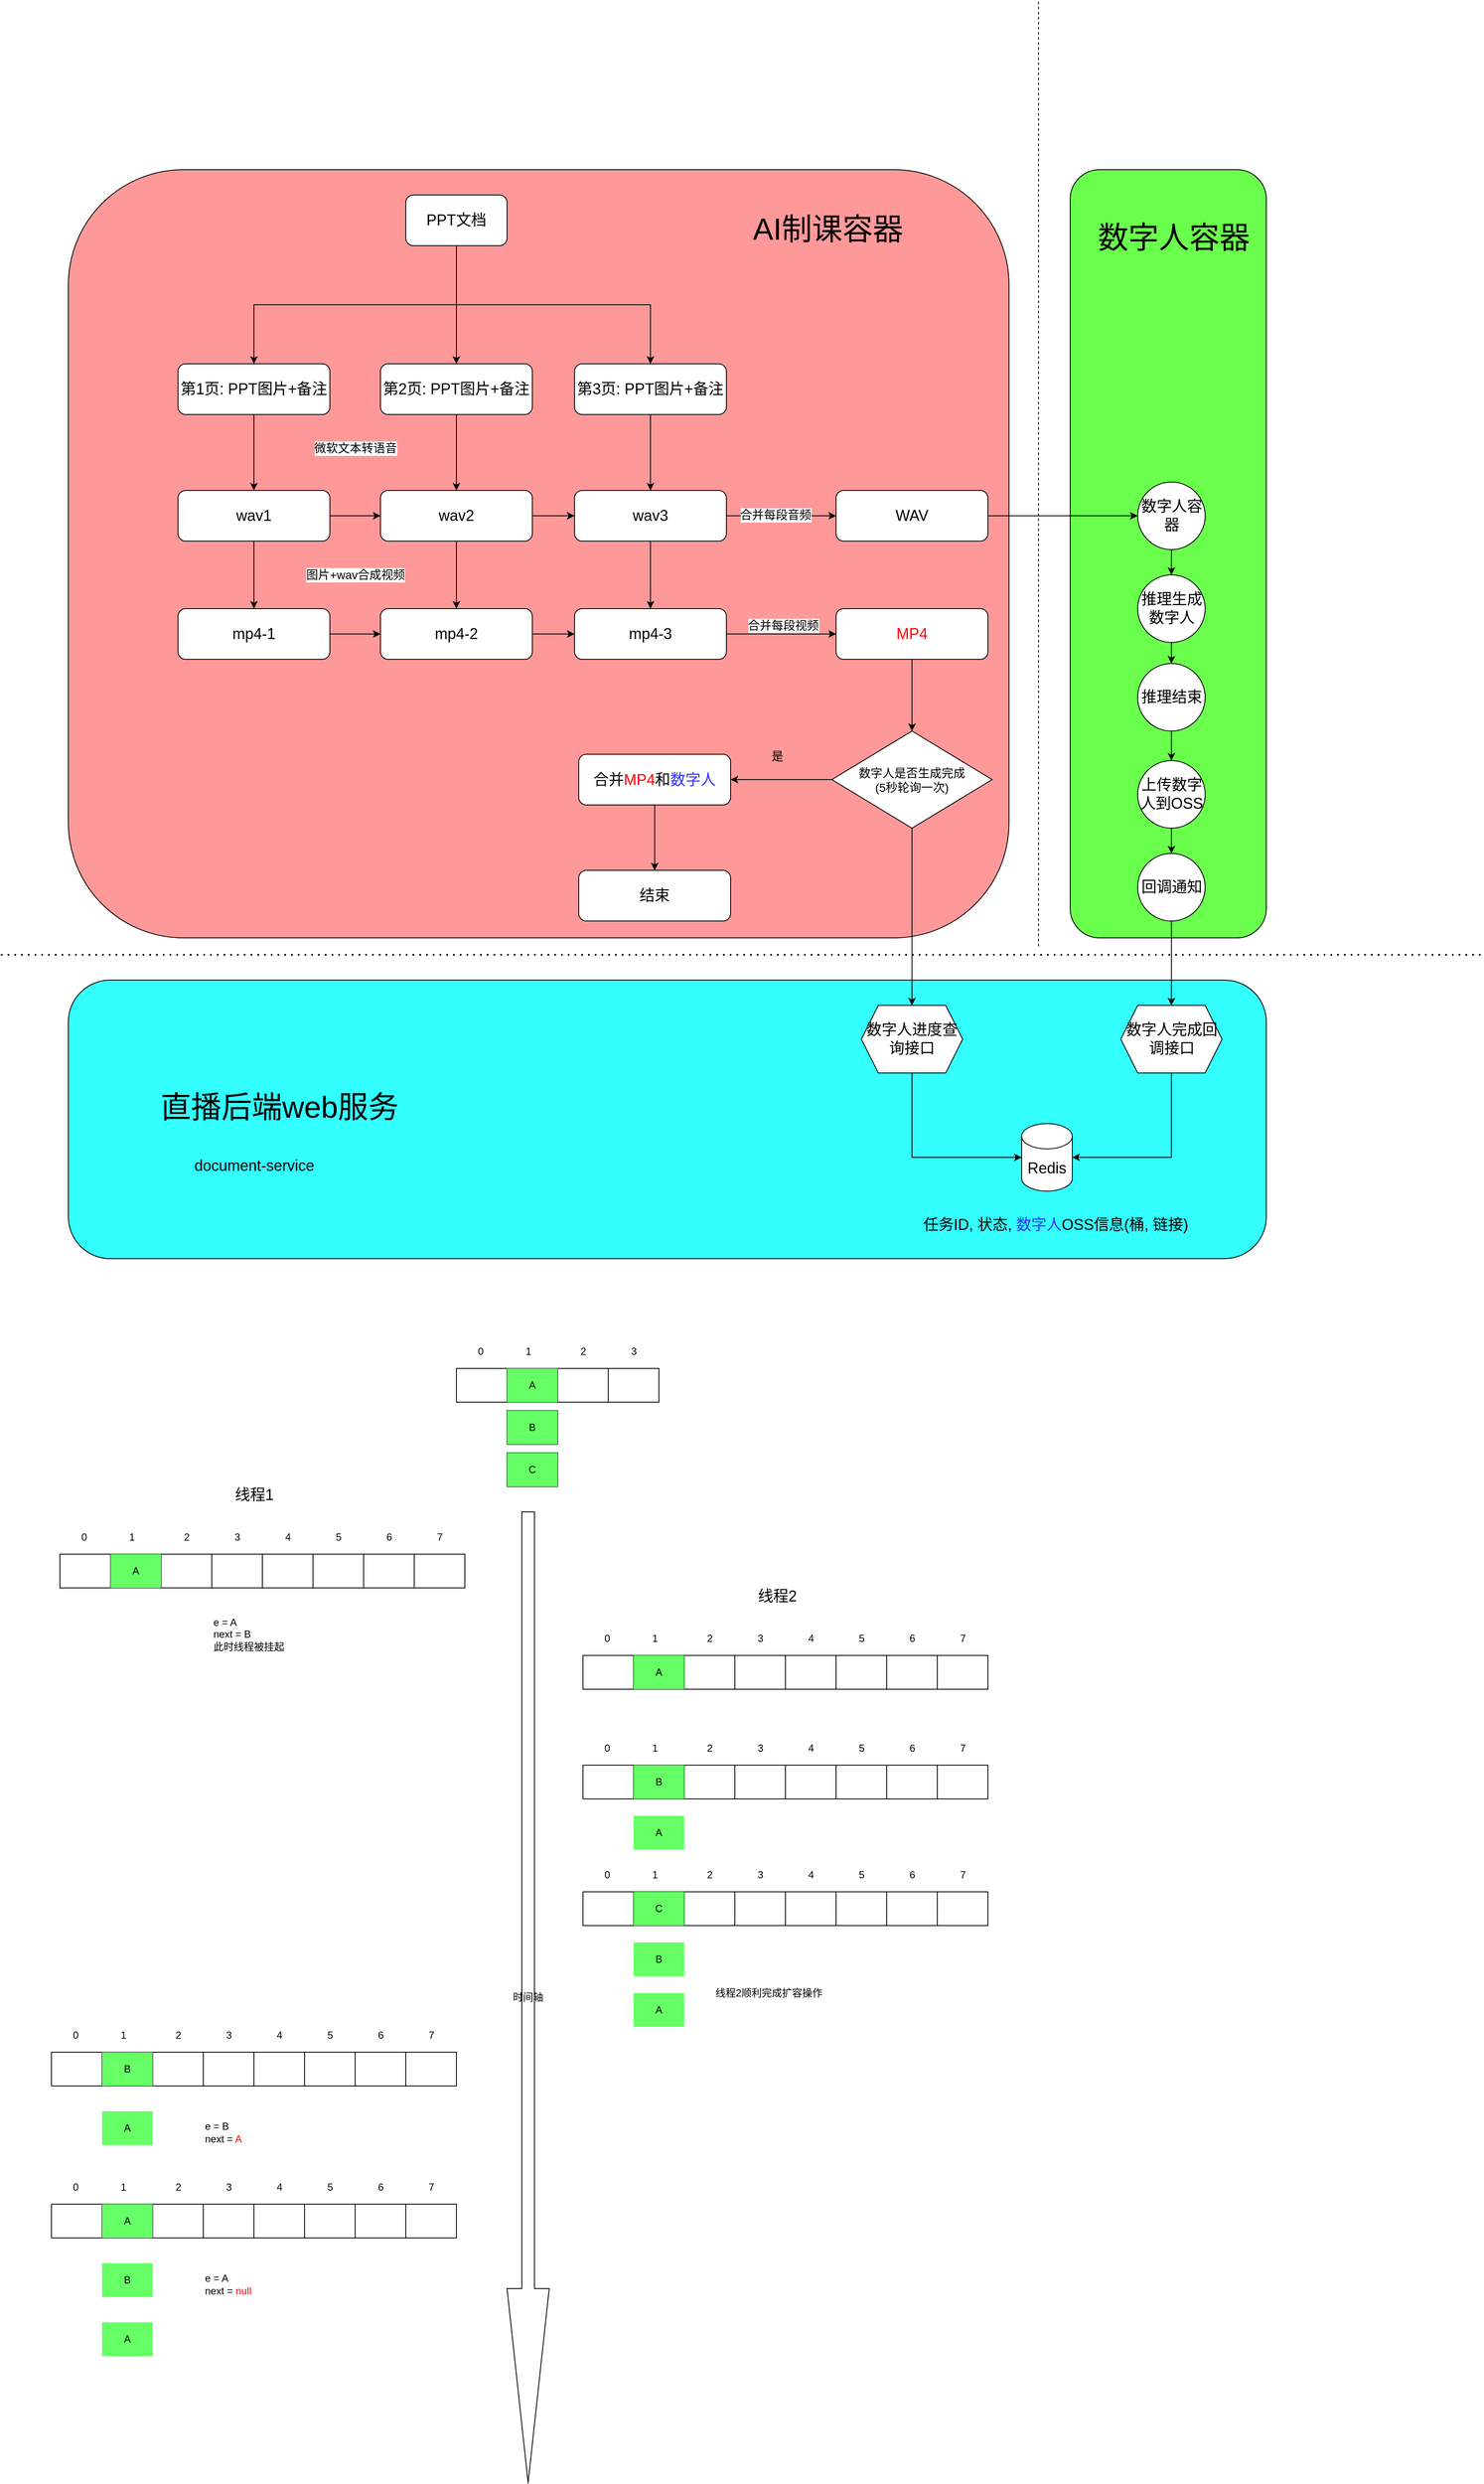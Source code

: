 <mxfile version="21.6.8" type="github">
  <diagram id="j4JEobw6PDeKN6bz4soK" name="Page-1">
    <mxGraphModel dx="2029" dy="4140" grid="1" gridSize="10" guides="1" tooltips="1" connect="1" arrows="1" fold="1" page="1" pageScale="1" pageWidth="2400" pageHeight="3200" math="0" shadow="0">
      <root>
        <mxCell id="0" />
        <mxCell id="1" parent="0" />
        <mxCell id="VPQITxrkUrSo-1fZ0jLL-69" value="" style="rounded=1;whiteSpace=wrap;html=1;fillColor=#FF9999;" vertex="1" parent="1">
          <mxGeometry x="210" y="70" width="1115" height="910" as="geometry" />
        </mxCell>
        <mxCell id="VPQITxrkUrSo-1fZ0jLL-68" value="" style="rounded=1;whiteSpace=wrap;html=1;fillColor=#33FFFF;" vertex="1" parent="1">
          <mxGeometry x="210" y="1030" width="1420" height="330" as="geometry" />
        </mxCell>
        <mxCell id="VPQITxrkUrSo-1fZ0jLL-67" value="" style="rounded=1;whiteSpace=wrap;html=1;fillColor=#6AFF4D;" vertex="1" parent="1">
          <mxGeometry x="1397.5" y="70" width="232.5" height="910" as="geometry" />
        </mxCell>
        <mxCell id="uhOFgndSlnHwtFkDoOkq-1" value="" style="shape=table;html=1;whiteSpace=wrap;startSize=0;container=1;collapsible=0;childLayout=tableLayout;" parent="1" vertex="1">
          <mxGeometry x="670" y="1490" width="240" height="40" as="geometry" />
        </mxCell>
        <mxCell id="uhOFgndSlnHwtFkDoOkq-2" value="" style="shape=partialRectangle;html=1;whiteSpace=wrap;collapsible=0;dropTarget=0;pointerEvents=0;fillColor=none;top=0;left=0;bottom=0;right=0;points=[[0,0.5],[1,0.5]];portConstraint=eastwest;" parent="uhOFgndSlnHwtFkDoOkq-1" vertex="1">
          <mxGeometry width="240" height="40" as="geometry" />
        </mxCell>
        <mxCell id="uhOFgndSlnHwtFkDoOkq-3" value="" style="shape=partialRectangle;html=1;whiteSpace=wrap;connectable=0;overflow=hidden;fillColor=none;top=0;left=0;bottom=0;right=0;" parent="uhOFgndSlnHwtFkDoOkq-2" vertex="1">
          <mxGeometry width="60" height="40" as="geometry" />
        </mxCell>
        <mxCell id="uhOFgndSlnHwtFkDoOkq-4" value="A" style="shape=partialRectangle;html=1;whiteSpace=wrap;connectable=0;overflow=hidden;fillColor=#66FF66;top=0;left=0;bottom=0;right=0;" parent="uhOFgndSlnHwtFkDoOkq-2" vertex="1">
          <mxGeometry x="60" width="60" height="40" as="geometry" />
        </mxCell>
        <mxCell id="uhOFgndSlnHwtFkDoOkq-5" value="" style="shape=partialRectangle;html=1;whiteSpace=wrap;connectable=0;overflow=hidden;fillColor=none;top=0;left=0;bottom=0;right=0;" parent="uhOFgndSlnHwtFkDoOkq-2" vertex="1">
          <mxGeometry x="120" width="60" height="40" as="geometry" />
        </mxCell>
        <mxCell id="uhOFgndSlnHwtFkDoOkq-15" style="shape=partialRectangle;html=1;whiteSpace=wrap;connectable=0;overflow=hidden;fillColor=none;top=0;left=0;bottom=0;right=0;" parent="uhOFgndSlnHwtFkDoOkq-2" vertex="1">
          <mxGeometry x="180" width="60" height="40" as="geometry" />
        </mxCell>
        <mxCell id="uhOFgndSlnHwtFkDoOkq-23" value="0&amp;nbsp;" style="text;html=1;align=center;verticalAlign=middle;resizable=0;points=[];autosize=1;strokeColor=none;" parent="1" vertex="1">
          <mxGeometry x="685" y="1460" width="30" height="20" as="geometry" />
        </mxCell>
        <mxCell id="uhOFgndSlnHwtFkDoOkq-25" value="1" style="text;html=1;align=center;verticalAlign=middle;resizable=0;points=[];autosize=1;strokeColor=none;" parent="1" vertex="1">
          <mxGeometry x="745" y="1460" width="20" height="20" as="geometry" />
        </mxCell>
        <mxCell id="uhOFgndSlnHwtFkDoOkq-26" value="2" style="text;html=1;align=center;verticalAlign=middle;resizable=0;points=[];autosize=1;strokeColor=none;" parent="1" vertex="1">
          <mxGeometry x="810" y="1460" width="20" height="20" as="geometry" />
        </mxCell>
        <mxCell id="uhOFgndSlnHwtFkDoOkq-27" value="3" style="text;html=1;align=center;verticalAlign=middle;resizable=0;points=[];autosize=1;strokeColor=none;" parent="1" vertex="1">
          <mxGeometry x="870" y="1460" width="20" height="20" as="geometry" />
        </mxCell>
        <mxCell id="uhOFgndSlnHwtFkDoOkq-28" value="" style="shape=table;html=1;whiteSpace=wrap;startSize=0;container=1;collapsible=0;childLayout=tableLayout;" parent="1" vertex="1">
          <mxGeometry x="730" y="1540" width="60" height="40" as="geometry" />
        </mxCell>
        <mxCell id="uhOFgndSlnHwtFkDoOkq-29" value="" style="shape=partialRectangle;html=1;whiteSpace=wrap;collapsible=0;dropTarget=0;pointerEvents=0;fillColor=none;top=0;left=0;bottom=0;right=0;points=[[0,0.5],[1,0.5]];portConstraint=eastwest;" parent="uhOFgndSlnHwtFkDoOkq-28" vertex="1">
          <mxGeometry width="60" height="40" as="geometry" />
        </mxCell>
        <mxCell id="uhOFgndSlnHwtFkDoOkq-31" value="B" style="shape=partialRectangle;html=1;whiteSpace=wrap;connectable=0;overflow=hidden;fillColor=#66FF66;top=0;left=0;bottom=0;right=0;" parent="uhOFgndSlnHwtFkDoOkq-29" vertex="1">
          <mxGeometry width="60" height="40" as="geometry">
            <mxRectangle width="60" height="40" as="alternateBounds" />
          </mxGeometry>
        </mxCell>
        <mxCell id="uhOFgndSlnHwtFkDoOkq-34" value="" style="shape=table;html=1;whiteSpace=wrap;startSize=0;container=1;collapsible=0;childLayout=tableLayout;" parent="1" vertex="1">
          <mxGeometry x="730" y="1590" width="60" height="40" as="geometry" />
        </mxCell>
        <mxCell id="uhOFgndSlnHwtFkDoOkq-35" value="" style="shape=partialRectangle;html=1;whiteSpace=wrap;collapsible=0;dropTarget=0;pointerEvents=0;fillColor=none;top=0;left=0;bottom=0;right=0;points=[[0,0.5],[1,0.5]];portConstraint=eastwest;" parent="uhOFgndSlnHwtFkDoOkq-34" vertex="1">
          <mxGeometry width="60" height="40" as="geometry" />
        </mxCell>
        <mxCell id="uhOFgndSlnHwtFkDoOkq-36" value="C" style="shape=partialRectangle;html=1;whiteSpace=wrap;connectable=0;overflow=hidden;fillColor=#66FF66;top=0;left=0;bottom=0;right=0;" parent="uhOFgndSlnHwtFkDoOkq-35" vertex="1">
          <mxGeometry width="60" height="40" as="geometry">
            <mxRectangle width="60" height="40" as="alternateBounds" />
          </mxGeometry>
        </mxCell>
        <mxCell id="uhOFgndSlnHwtFkDoOkq-37" value="" style="shape=table;html=1;whiteSpace=wrap;startSize=0;container=1;collapsible=0;childLayout=tableLayout;" parent="1" vertex="1">
          <mxGeometry x="200" y="1710" width="240" height="40" as="geometry" />
        </mxCell>
        <mxCell id="uhOFgndSlnHwtFkDoOkq-38" value="" style="shape=partialRectangle;html=1;whiteSpace=wrap;collapsible=0;dropTarget=0;pointerEvents=0;fillColor=none;top=0;left=0;bottom=0;right=0;points=[[0,0.5],[1,0.5]];portConstraint=eastwest;" parent="uhOFgndSlnHwtFkDoOkq-37" vertex="1">
          <mxGeometry width="240" height="40" as="geometry" />
        </mxCell>
        <mxCell id="uhOFgndSlnHwtFkDoOkq-39" value="" style="shape=partialRectangle;html=1;whiteSpace=wrap;connectable=0;overflow=hidden;fillColor=none;top=0;left=0;bottom=0;right=0;" parent="uhOFgndSlnHwtFkDoOkq-38" vertex="1">
          <mxGeometry width="60" height="40" as="geometry">
            <mxRectangle width="60" height="40" as="alternateBounds" />
          </mxGeometry>
        </mxCell>
        <mxCell id="uhOFgndSlnHwtFkDoOkq-40" value="A" style="shape=partialRectangle;html=1;whiteSpace=wrap;connectable=0;overflow=hidden;fillColor=#66FF66;top=0;left=0;bottom=0;right=0;" parent="uhOFgndSlnHwtFkDoOkq-38" vertex="1">
          <mxGeometry x="60" width="60" height="40" as="geometry">
            <mxRectangle width="60" height="40" as="alternateBounds" />
          </mxGeometry>
        </mxCell>
        <mxCell id="uhOFgndSlnHwtFkDoOkq-41" value="" style="shape=partialRectangle;html=1;whiteSpace=wrap;connectable=0;overflow=hidden;fillColor=none;top=0;left=0;bottom=0;right=0;" parent="uhOFgndSlnHwtFkDoOkq-38" vertex="1">
          <mxGeometry x="120" width="60" height="40" as="geometry">
            <mxRectangle width="60" height="40" as="alternateBounds" />
          </mxGeometry>
        </mxCell>
        <mxCell id="uhOFgndSlnHwtFkDoOkq-42" style="shape=partialRectangle;html=1;whiteSpace=wrap;connectable=0;overflow=hidden;fillColor=none;top=0;left=0;bottom=0;right=0;" parent="uhOFgndSlnHwtFkDoOkq-38" vertex="1">
          <mxGeometry x="180" width="60" height="40" as="geometry">
            <mxRectangle width="60" height="40" as="alternateBounds" />
          </mxGeometry>
        </mxCell>
        <mxCell id="uhOFgndSlnHwtFkDoOkq-43" value="0&amp;nbsp;" style="text;html=1;align=center;verticalAlign=middle;resizable=0;points=[];autosize=1;strokeColor=none;" parent="1" vertex="1">
          <mxGeometry x="215" y="1680" width="30" height="20" as="geometry" />
        </mxCell>
        <mxCell id="uhOFgndSlnHwtFkDoOkq-44" value="1" style="text;html=1;align=center;verticalAlign=middle;resizable=0;points=[];autosize=1;strokeColor=none;" parent="1" vertex="1">
          <mxGeometry x="275" y="1680" width="20" height="20" as="geometry" />
        </mxCell>
        <mxCell id="uhOFgndSlnHwtFkDoOkq-45" value="2" style="text;html=1;align=center;verticalAlign=middle;resizable=0;points=[];autosize=1;strokeColor=none;" parent="1" vertex="1">
          <mxGeometry x="340" y="1680" width="20" height="20" as="geometry" />
        </mxCell>
        <mxCell id="uhOFgndSlnHwtFkDoOkq-46" value="3" style="text;html=1;align=center;verticalAlign=middle;resizable=0;points=[];autosize=1;strokeColor=none;" parent="1" vertex="1">
          <mxGeometry x="400" y="1680" width="20" height="20" as="geometry" />
        </mxCell>
        <mxCell id="uhOFgndSlnHwtFkDoOkq-53" value="" style="shape=table;html=1;whiteSpace=wrap;startSize=0;container=1;collapsible=0;childLayout=tableLayout;fillColor=#FFFFFF;" parent="1" vertex="1">
          <mxGeometry x="440" y="1710" width="240" height="40" as="geometry" />
        </mxCell>
        <mxCell id="uhOFgndSlnHwtFkDoOkq-54" value="" style="shape=partialRectangle;html=1;whiteSpace=wrap;collapsible=0;dropTarget=0;pointerEvents=0;fillColor=none;top=0;left=0;bottom=0;right=0;points=[[0,0.5],[1,0.5]];portConstraint=eastwest;" parent="uhOFgndSlnHwtFkDoOkq-53" vertex="1">
          <mxGeometry width="240" height="40" as="geometry" />
        </mxCell>
        <mxCell id="uhOFgndSlnHwtFkDoOkq-63" style="shape=partialRectangle;html=1;whiteSpace=wrap;connectable=0;overflow=hidden;fillColor=none;top=0;left=0;bottom=0;right=0;" parent="uhOFgndSlnHwtFkDoOkq-54" vertex="1">
          <mxGeometry width="60" height="40" as="geometry">
            <mxRectangle width="60" height="40" as="alternateBounds" />
          </mxGeometry>
        </mxCell>
        <mxCell id="uhOFgndSlnHwtFkDoOkq-55" value="" style="shape=partialRectangle;html=1;whiteSpace=wrap;connectable=0;overflow=hidden;fillColor=none;top=0;left=0;bottom=0;right=0;" parent="uhOFgndSlnHwtFkDoOkq-54" vertex="1">
          <mxGeometry x="60" width="60" height="40" as="geometry">
            <mxRectangle width="60" height="40" as="alternateBounds" />
          </mxGeometry>
        </mxCell>
        <mxCell id="uhOFgndSlnHwtFkDoOkq-57" value="" style="shape=partialRectangle;html=1;whiteSpace=wrap;connectable=0;overflow=hidden;fillColor=none;top=0;left=0;bottom=0;right=0;" parent="uhOFgndSlnHwtFkDoOkq-54" vertex="1">
          <mxGeometry x="120" width="60" height="40" as="geometry">
            <mxRectangle width="60" height="40" as="alternateBounds" />
          </mxGeometry>
        </mxCell>
        <mxCell id="uhOFgndSlnHwtFkDoOkq-58" style="shape=partialRectangle;html=1;whiteSpace=wrap;connectable=0;overflow=hidden;fillColor=none;top=0;left=0;bottom=0;right=0;" parent="uhOFgndSlnHwtFkDoOkq-54" vertex="1">
          <mxGeometry x="180" width="60" height="40" as="geometry">
            <mxRectangle width="60" height="40" as="alternateBounds" />
          </mxGeometry>
        </mxCell>
        <mxCell id="uhOFgndSlnHwtFkDoOkq-59" value="4" style="text;html=1;align=center;verticalAlign=middle;resizable=0;points=[];autosize=1;strokeColor=none;" parent="1" vertex="1">
          <mxGeometry x="460" y="1680" width="20" height="20" as="geometry" />
        </mxCell>
        <mxCell id="uhOFgndSlnHwtFkDoOkq-60" value="5" style="text;html=1;align=center;verticalAlign=middle;resizable=0;points=[];autosize=1;strokeColor=none;" parent="1" vertex="1">
          <mxGeometry x="520" y="1680" width="20" height="20" as="geometry" />
        </mxCell>
        <mxCell id="uhOFgndSlnHwtFkDoOkq-61" value="6" style="text;html=1;align=center;verticalAlign=middle;resizable=0;points=[];autosize=1;strokeColor=none;" parent="1" vertex="1">
          <mxGeometry x="580" y="1680" width="20" height="20" as="geometry" />
        </mxCell>
        <mxCell id="uhOFgndSlnHwtFkDoOkq-62" value="7" style="text;html=1;align=center;verticalAlign=middle;resizable=0;points=[];autosize=1;strokeColor=none;" parent="1" vertex="1">
          <mxGeometry x="640" y="1680" width="20" height="20" as="geometry" />
        </mxCell>
        <mxCell id="uhOFgndSlnHwtFkDoOkq-64" value="&lt;font style=&quot;font-size: 18px&quot;&gt;线程1&lt;/font&gt;" style="text;html=1;align=center;verticalAlign=middle;resizable=0;points=[];autosize=1;strokeColor=none;" parent="1" vertex="1">
          <mxGeometry x="400" y="1630" width="60" height="20" as="geometry" />
        </mxCell>
        <mxCell id="uhOFgndSlnHwtFkDoOkq-65" value="e = A&lt;br&gt;next = B&lt;br&gt;此时线程被挂起" style="text;html=1;align=left;verticalAlign=middle;resizable=0;points=[];autosize=1;strokeColor=none;" parent="1" vertex="1">
          <mxGeometry x="380" y="1780" width="100" height="50" as="geometry" />
        </mxCell>
        <mxCell id="uhOFgndSlnHwtFkDoOkq-66" value="" style="shape=table;html=1;whiteSpace=wrap;startSize=0;container=1;collapsible=0;childLayout=tableLayout;" parent="1" vertex="1">
          <mxGeometry x="820" y="1830" width="240" height="40" as="geometry" />
        </mxCell>
        <mxCell id="uhOFgndSlnHwtFkDoOkq-67" value="" style="shape=partialRectangle;html=1;whiteSpace=wrap;collapsible=0;dropTarget=0;pointerEvents=0;fillColor=none;top=0;left=0;bottom=0;right=0;points=[[0,0.5],[1,0.5]];portConstraint=eastwest;" parent="uhOFgndSlnHwtFkDoOkq-66" vertex="1">
          <mxGeometry width="240" height="40" as="geometry" />
        </mxCell>
        <mxCell id="uhOFgndSlnHwtFkDoOkq-68" value="" style="shape=partialRectangle;html=1;whiteSpace=wrap;connectable=0;overflow=hidden;fillColor=none;top=0;left=0;bottom=0;right=0;" parent="uhOFgndSlnHwtFkDoOkq-67" vertex="1">
          <mxGeometry width="60" height="40" as="geometry">
            <mxRectangle width="60" height="40" as="alternateBounds" />
          </mxGeometry>
        </mxCell>
        <mxCell id="uhOFgndSlnHwtFkDoOkq-69" value="A" style="shape=partialRectangle;html=1;whiteSpace=wrap;connectable=0;overflow=hidden;fillColor=#66FF66;top=0;left=0;bottom=0;right=0;" parent="uhOFgndSlnHwtFkDoOkq-67" vertex="1">
          <mxGeometry x="60" width="60" height="40" as="geometry">
            <mxRectangle width="60" height="40" as="alternateBounds" />
          </mxGeometry>
        </mxCell>
        <mxCell id="uhOFgndSlnHwtFkDoOkq-70" value="" style="shape=partialRectangle;html=1;whiteSpace=wrap;connectable=0;overflow=hidden;fillColor=none;top=0;left=0;bottom=0;right=0;" parent="uhOFgndSlnHwtFkDoOkq-67" vertex="1">
          <mxGeometry x="120" width="60" height="40" as="geometry">
            <mxRectangle width="60" height="40" as="alternateBounds" />
          </mxGeometry>
        </mxCell>
        <mxCell id="uhOFgndSlnHwtFkDoOkq-71" style="shape=partialRectangle;html=1;whiteSpace=wrap;connectable=0;overflow=hidden;fillColor=none;top=0;left=0;bottom=0;right=0;" parent="uhOFgndSlnHwtFkDoOkq-67" vertex="1">
          <mxGeometry x="180" width="60" height="40" as="geometry">
            <mxRectangle width="60" height="40" as="alternateBounds" />
          </mxGeometry>
        </mxCell>
        <mxCell id="uhOFgndSlnHwtFkDoOkq-72" value="0&amp;nbsp;" style="text;html=1;align=center;verticalAlign=middle;resizable=0;points=[];autosize=1;strokeColor=none;" parent="1" vertex="1">
          <mxGeometry x="835" y="1800" width="30" height="20" as="geometry" />
        </mxCell>
        <mxCell id="uhOFgndSlnHwtFkDoOkq-73" value="1" style="text;html=1;align=center;verticalAlign=middle;resizable=0;points=[];autosize=1;strokeColor=none;" parent="1" vertex="1">
          <mxGeometry x="895" y="1800" width="20" height="20" as="geometry" />
        </mxCell>
        <mxCell id="uhOFgndSlnHwtFkDoOkq-74" value="2" style="text;html=1;align=center;verticalAlign=middle;resizable=0;points=[];autosize=1;strokeColor=none;" parent="1" vertex="1">
          <mxGeometry x="960" y="1800" width="20" height="20" as="geometry" />
        </mxCell>
        <mxCell id="uhOFgndSlnHwtFkDoOkq-75" value="3" style="text;html=1;align=center;verticalAlign=middle;resizable=0;points=[];autosize=1;strokeColor=none;" parent="1" vertex="1">
          <mxGeometry x="1020" y="1800" width="20" height="20" as="geometry" />
        </mxCell>
        <mxCell id="uhOFgndSlnHwtFkDoOkq-76" value="" style="shape=table;html=1;whiteSpace=wrap;startSize=0;container=1;collapsible=0;childLayout=tableLayout;fillColor=#FFFFFF;" parent="1" vertex="1">
          <mxGeometry x="1060" y="1830" width="240" height="40" as="geometry" />
        </mxCell>
        <mxCell id="uhOFgndSlnHwtFkDoOkq-77" value="" style="shape=partialRectangle;html=1;whiteSpace=wrap;collapsible=0;dropTarget=0;pointerEvents=0;fillColor=none;top=0;left=0;bottom=0;right=0;points=[[0,0.5],[1,0.5]];portConstraint=eastwest;" parent="uhOFgndSlnHwtFkDoOkq-76" vertex="1">
          <mxGeometry width="240" height="40" as="geometry" />
        </mxCell>
        <mxCell id="uhOFgndSlnHwtFkDoOkq-78" style="shape=partialRectangle;html=1;whiteSpace=wrap;connectable=0;overflow=hidden;fillColor=none;top=0;left=0;bottom=0;right=0;" parent="uhOFgndSlnHwtFkDoOkq-77" vertex="1">
          <mxGeometry width="60" height="40" as="geometry">
            <mxRectangle width="60" height="40" as="alternateBounds" />
          </mxGeometry>
        </mxCell>
        <mxCell id="uhOFgndSlnHwtFkDoOkq-79" value="" style="shape=partialRectangle;html=1;whiteSpace=wrap;connectable=0;overflow=hidden;fillColor=none;top=0;left=0;bottom=0;right=0;" parent="uhOFgndSlnHwtFkDoOkq-77" vertex="1">
          <mxGeometry x="60" width="60" height="40" as="geometry">
            <mxRectangle width="60" height="40" as="alternateBounds" />
          </mxGeometry>
        </mxCell>
        <mxCell id="uhOFgndSlnHwtFkDoOkq-80" value="" style="shape=partialRectangle;html=1;whiteSpace=wrap;connectable=0;overflow=hidden;fillColor=none;top=0;left=0;bottom=0;right=0;" parent="uhOFgndSlnHwtFkDoOkq-77" vertex="1">
          <mxGeometry x="120" width="60" height="40" as="geometry">
            <mxRectangle width="60" height="40" as="alternateBounds" />
          </mxGeometry>
        </mxCell>
        <mxCell id="uhOFgndSlnHwtFkDoOkq-81" style="shape=partialRectangle;html=1;whiteSpace=wrap;connectable=0;overflow=hidden;fillColor=none;top=0;left=0;bottom=0;right=0;" parent="uhOFgndSlnHwtFkDoOkq-77" vertex="1">
          <mxGeometry x="180" width="60" height="40" as="geometry">
            <mxRectangle width="60" height="40" as="alternateBounds" />
          </mxGeometry>
        </mxCell>
        <mxCell id="uhOFgndSlnHwtFkDoOkq-82" value="4" style="text;html=1;align=center;verticalAlign=middle;resizable=0;points=[];autosize=1;strokeColor=none;" parent="1" vertex="1">
          <mxGeometry x="1080" y="1800" width="20" height="20" as="geometry" />
        </mxCell>
        <mxCell id="uhOFgndSlnHwtFkDoOkq-83" value="5" style="text;html=1;align=center;verticalAlign=middle;resizable=0;points=[];autosize=1;strokeColor=none;" parent="1" vertex="1">
          <mxGeometry x="1140" y="1800" width="20" height="20" as="geometry" />
        </mxCell>
        <mxCell id="uhOFgndSlnHwtFkDoOkq-84" value="6" style="text;html=1;align=center;verticalAlign=middle;resizable=0;points=[];autosize=1;strokeColor=none;" parent="1" vertex="1">
          <mxGeometry x="1200" y="1800" width="20" height="20" as="geometry" />
        </mxCell>
        <mxCell id="uhOFgndSlnHwtFkDoOkq-85" value="7" style="text;html=1;align=center;verticalAlign=middle;resizable=0;points=[];autosize=1;strokeColor=none;" parent="1" vertex="1">
          <mxGeometry x="1260" y="1800" width="20" height="20" as="geometry" />
        </mxCell>
        <mxCell id="uhOFgndSlnHwtFkDoOkq-86" value="&lt;font style=&quot;font-size: 18px&quot;&gt;线程2&lt;/font&gt;" style="text;html=1;align=center;verticalAlign=middle;resizable=0;points=[];autosize=1;strokeColor=none;" parent="1" vertex="1">
          <mxGeometry x="1020" y="1750" width="60" height="20" as="geometry" />
        </mxCell>
        <mxCell id="uhOFgndSlnHwtFkDoOkq-88" value="" style="shape=table;html=1;whiteSpace=wrap;startSize=0;container=1;collapsible=0;childLayout=tableLayout;" parent="1" vertex="1">
          <mxGeometry x="820" y="1960" width="240" height="40" as="geometry" />
        </mxCell>
        <mxCell id="uhOFgndSlnHwtFkDoOkq-89" value="" style="shape=partialRectangle;html=1;whiteSpace=wrap;collapsible=0;dropTarget=0;pointerEvents=0;fillColor=none;top=0;left=0;bottom=0;right=0;points=[[0,0.5],[1,0.5]];portConstraint=eastwest;" parent="uhOFgndSlnHwtFkDoOkq-88" vertex="1">
          <mxGeometry width="240" height="40" as="geometry" />
        </mxCell>
        <mxCell id="uhOFgndSlnHwtFkDoOkq-90" value="" style="shape=partialRectangle;html=1;whiteSpace=wrap;connectable=0;overflow=hidden;fillColor=none;top=0;left=0;bottom=0;right=0;" parent="uhOFgndSlnHwtFkDoOkq-89" vertex="1">
          <mxGeometry width="60" height="40" as="geometry">
            <mxRectangle width="60" height="40" as="alternateBounds" />
          </mxGeometry>
        </mxCell>
        <mxCell id="uhOFgndSlnHwtFkDoOkq-91" value="B" style="shape=partialRectangle;html=1;whiteSpace=wrap;connectable=0;overflow=hidden;fillColor=#66FF66;top=0;left=0;bottom=0;right=0;" parent="uhOFgndSlnHwtFkDoOkq-89" vertex="1">
          <mxGeometry x="60" width="60" height="40" as="geometry">
            <mxRectangle width="60" height="40" as="alternateBounds" />
          </mxGeometry>
        </mxCell>
        <mxCell id="uhOFgndSlnHwtFkDoOkq-92" value="" style="shape=partialRectangle;html=1;whiteSpace=wrap;connectable=0;overflow=hidden;fillColor=none;top=0;left=0;bottom=0;right=0;" parent="uhOFgndSlnHwtFkDoOkq-89" vertex="1">
          <mxGeometry x="120" width="60" height="40" as="geometry">
            <mxRectangle width="60" height="40" as="alternateBounds" />
          </mxGeometry>
        </mxCell>
        <mxCell id="uhOFgndSlnHwtFkDoOkq-93" style="shape=partialRectangle;html=1;whiteSpace=wrap;connectable=0;overflow=hidden;fillColor=none;top=0;left=0;bottom=0;right=0;" parent="uhOFgndSlnHwtFkDoOkq-89" vertex="1">
          <mxGeometry x="180" width="60" height="40" as="geometry">
            <mxRectangle width="60" height="40" as="alternateBounds" />
          </mxGeometry>
        </mxCell>
        <mxCell id="uhOFgndSlnHwtFkDoOkq-94" value="0&amp;nbsp;" style="text;html=1;align=center;verticalAlign=middle;resizable=0;points=[];autosize=1;strokeColor=none;" parent="1" vertex="1">
          <mxGeometry x="835" y="1930" width="30" height="20" as="geometry" />
        </mxCell>
        <mxCell id="uhOFgndSlnHwtFkDoOkq-95" value="1" style="text;html=1;align=center;verticalAlign=middle;resizable=0;points=[];autosize=1;strokeColor=none;" parent="1" vertex="1">
          <mxGeometry x="895" y="1930" width="20" height="20" as="geometry" />
        </mxCell>
        <mxCell id="uhOFgndSlnHwtFkDoOkq-96" value="2" style="text;html=1;align=center;verticalAlign=middle;resizable=0;points=[];autosize=1;strokeColor=none;" parent="1" vertex="1">
          <mxGeometry x="960" y="1930" width="20" height="20" as="geometry" />
        </mxCell>
        <mxCell id="uhOFgndSlnHwtFkDoOkq-97" value="3" style="text;html=1;align=center;verticalAlign=middle;resizable=0;points=[];autosize=1;strokeColor=none;" parent="1" vertex="1">
          <mxGeometry x="1020" y="1930" width="20" height="20" as="geometry" />
        </mxCell>
        <mxCell id="uhOFgndSlnHwtFkDoOkq-98" value="" style="shape=table;html=1;whiteSpace=wrap;startSize=0;container=1;collapsible=0;childLayout=tableLayout;fillColor=#FFFFFF;" parent="1" vertex="1">
          <mxGeometry x="1060" y="1960" width="240" height="40" as="geometry" />
        </mxCell>
        <mxCell id="uhOFgndSlnHwtFkDoOkq-99" value="" style="shape=partialRectangle;html=1;whiteSpace=wrap;collapsible=0;dropTarget=0;pointerEvents=0;fillColor=none;top=0;left=0;bottom=0;right=0;points=[[0,0.5],[1,0.5]];portConstraint=eastwest;" parent="uhOFgndSlnHwtFkDoOkq-98" vertex="1">
          <mxGeometry width="240" height="40" as="geometry" />
        </mxCell>
        <mxCell id="uhOFgndSlnHwtFkDoOkq-100" style="shape=partialRectangle;html=1;whiteSpace=wrap;connectable=0;overflow=hidden;fillColor=none;top=0;left=0;bottom=0;right=0;" parent="uhOFgndSlnHwtFkDoOkq-99" vertex="1">
          <mxGeometry width="60" height="40" as="geometry">
            <mxRectangle width="60" height="40" as="alternateBounds" />
          </mxGeometry>
        </mxCell>
        <mxCell id="uhOFgndSlnHwtFkDoOkq-101" value="" style="shape=partialRectangle;html=1;whiteSpace=wrap;connectable=0;overflow=hidden;fillColor=none;top=0;left=0;bottom=0;right=0;" parent="uhOFgndSlnHwtFkDoOkq-99" vertex="1">
          <mxGeometry x="60" width="60" height="40" as="geometry">
            <mxRectangle width="60" height="40" as="alternateBounds" />
          </mxGeometry>
        </mxCell>
        <mxCell id="uhOFgndSlnHwtFkDoOkq-102" value="" style="shape=partialRectangle;html=1;whiteSpace=wrap;connectable=0;overflow=hidden;fillColor=none;top=0;left=0;bottom=0;right=0;" parent="uhOFgndSlnHwtFkDoOkq-99" vertex="1">
          <mxGeometry x="120" width="60" height="40" as="geometry">
            <mxRectangle width="60" height="40" as="alternateBounds" />
          </mxGeometry>
        </mxCell>
        <mxCell id="uhOFgndSlnHwtFkDoOkq-103" style="shape=partialRectangle;html=1;whiteSpace=wrap;connectable=0;overflow=hidden;fillColor=none;top=0;left=0;bottom=0;right=0;" parent="uhOFgndSlnHwtFkDoOkq-99" vertex="1">
          <mxGeometry x="180" width="60" height="40" as="geometry">
            <mxRectangle width="60" height="40" as="alternateBounds" />
          </mxGeometry>
        </mxCell>
        <mxCell id="uhOFgndSlnHwtFkDoOkq-104" value="4" style="text;html=1;align=center;verticalAlign=middle;resizable=0;points=[];autosize=1;strokeColor=none;" parent="1" vertex="1">
          <mxGeometry x="1080" y="1930" width="20" height="20" as="geometry" />
        </mxCell>
        <mxCell id="uhOFgndSlnHwtFkDoOkq-105" value="5" style="text;html=1;align=center;verticalAlign=middle;resizable=0;points=[];autosize=1;strokeColor=none;" parent="1" vertex="1">
          <mxGeometry x="1140" y="1930" width="20" height="20" as="geometry" />
        </mxCell>
        <mxCell id="uhOFgndSlnHwtFkDoOkq-106" value="6" style="text;html=1;align=center;verticalAlign=middle;resizable=0;points=[];autosize=1;strokeColor=none;" parent="1" vertex="1">
          <mxGeometry x="1200" y="1930" width="20" height="20" as="geometry" />
        </mxCell>
        <mxCell id="uhOFgndSlnHwtFkDoOkq-107" value="7" style="text;html=1;align=center;verticalAlign=middle;resizable=0;points=[];autosize=1;strokeColor=none;" parent="1" vertex="1">
          <mxGeometry x="1260" y="1930" width="20" height="20" as="geometry" />
        </mxCell>
        <mxCell id="uhOFgndSlnHwtFkDoOkq-108" value="A" style="shape=partialRectangle;html=1;whiteSpace=wrap;connectable=0;overflow=hidden;fillColor=#66FF66;top=0;left=0;bottom=0;right=0;" parent="1" vertex="1">
          <mxGeometry x="880" y="2020" width="60" height="40" as="geometry" />
        </mxCell>
        <mxCell id="7NxoolZ8_2SIPh7y6srG-2" value="" style="shape=table;html=1;whiteSpace=wrap;startSize=0;container=1;collapsible=0;childLayout=tableLayout;" parent="1" vertex="1">
          <mxGeometry x="820" y="2110" width="240" height="40" as="geometry" />
        </mxCell>
        <mxCell id="7NxoolZ8_2SIPh7y6srG-3" value="" style="shape=partialRectangle;html=1;whiteSpace=wrap;collapsible=0;dropTarget=0;pointerEvents=0;fillColor=none;top=0;left=0;bottom=0;right=0;points=[[0,0.5],[1,0.5]];portConstraint=eastwest;" parent="7NxoolZ8_2SIPh7y6srG-2" vertex="1">
          <mxGeometry width="240" height="40" as="geometry" />
        </mxCell>
        <mxCell id="7NxoolZ8_2SIPh7y6srG-4" value="" style="shape=partialRectangle;html=1;whiteSpace=wrap;connectable=0;overflow=hidden;fillColor=none;top=0;left=0;bottom=0;right=0;" parent="7NxoolZ8_2SIPh7y6srG-3" vertex="1">
          <mxGeometry width="60" height="40" as="geometry">
            <mxRectangle width="60" height="40" as="alternateBounds" />
          </mxGeometry>
        </mxCell>
        <mxCell id="7NxoolZ8_2SIPh7y6srG-5" value="C" style="shape=partialRectangle;html=1;whiteSpace=wrap;connectable=0;overflow=hidden;fillColor=#66FF66;top=0;left=0;bottom=0;right=0;" parent="7NxoolZ8_2SIPh7y6srG-3" vertex="1">
          <mxGeometry x="60" width="60" height="40" as="geometry">
            <mxRectangle width="60" height="40" as="alternateBounds" />
          </mxGeometry>
        </mxCell>
        <mxCell id="7NxoolZ8_2SIPh7y6srG-6" value="" style="shape=partialRectangle;html=1;whiteSpace=wrap;connectable=0;overflow=hidden;fillColor=none;top=0;left=0;bottom=0;right=0;" parent="7NxoolZ8_2SIPh7y6srG-3" vertex="1">
          <mxGeometry x="120" width="60" height="40" as="geometry">
            <mxRectangle width="60" height="40" as="alternateBounds" />
          </mxGeometry>
        </mxCell>
        <mxCell id="7NxoolZ8_2SIPh7y6srG-7" style="shape=partialRectangle;html=1;whiteSpace=wrap;connectable=0;overflow=hidden;fillColor=none;top=0;left=0;bottom=0;right=0;" parent="7NxoolZ8_2SIPh7y6srG-3" vertex="1">
          <mxGeometry x="180" width="60" height="40" as="geometry">
            <mxRectangle width="60" height="40" as="alternateBounds" />
          </mxGeometry>
        </mxCell>
        <mxCell id="7NxoolZ8_2SIPh7y6srG-8" value="0&amp;nbsp;" style="text;html=1;align=center;verticalAlign=middle;resizable=0;points=[];autosize=1;strokeColor=none;" parent="1" vertex="1">
          <mxGeometry x="835" y="2080" width="30" height="20" as="geometry" />
        </mxCell>
        <mxCell id="7NxoolZ8_2SIPh7y6srG-9" value="1" style="text;html=1;align=center;verticalAlign=middle;resizable=0;points=[];autosize=1;strokeColor=none;" parent="1" vertex="1">
          <mxGeometry x="895" y="2080" width="20" height="20" as="geometry" />
        </mxCell>
        <mxCell id="7NxoolZ8_2SIPh7y6srG-10" value="2" style="text;html=1;align=center;verticalAlign=middle;resizable=0;points=[];autosize=1;strokeColor=none;" parent="1" vertex="1">
          <mxGeometry x="960" y="2080" width="20" height="20" as="geometry" />
        </mxCell>
        <mxCell id="7NxoolZ8_2SIPh7y6srG-11" value="3" style="text;html=1;align=center;verticalAlign=middle;resizable=0;points=[];autosize=1;strokeColor=none;" parent="1" vertex="1">
          <mxGeometry x="1020" y="2080" width="20" height="20" as="geometry" />
        </mxCell>
        <mxCell id="7NxoolZ8_2SIPh7y6srG-12" value="" style="shape=table;html=1;whiteSpace=wrap;startSize=0;container=1;collapsible=0;childLayout=tableLayout;fillColor=#FFFFFF;" parent="1" vertex="1">
          <mxGeometry x="1060" y="2110" width="240" height="40" as="geometry" />
        </mxCell>
        <mxCell id="7NxoolZ8_2SIPh7y6srG-13" value="" style="shape=partialRectangle;html=1;whiteSpace=wrap;collapsible=0;dropTarget=0;pointerEvents=0;fillColor=none;top=0;left=0;bottom=0;right=0;points=[[0,0.5],[1,0.5]];portConstraint=eastwest;" parent="7NxoolZ8_2SIPh7y6srG-12" vertex="1">
          <mxGeometry width="240" height="40" as="geometry" />
        </mxCell>
        <mxCell id="7NxoolZ8_2SIPh7y6srG-14" style="shape=partialRectangle;html=1;whiteSpace=wrap;connectable=0;overflow=hidden;fillColor=none;top=0;left=0;bottom=0;right=0;" parent="7NxoolZ8_2SIPh7y6srG-13" vertex="1">
          <mxGeometry width="60" height="40" as="geometry">
            <mxRectangle width="60" height="40" as="alternateBounds" />
          </mxGeometry>
        </mxCell>
        <mxCell id="7NxoolZ8_2SIPh7y6srG-15" value="" style="shape=partialRectangle;html=1;whiteSpace=wrap;connectable=0;overflow=hidden;fillColor=none;top=0;left=0;bottom=0;right=0;" parent="7NxoolZ8_2SIPh7y6srG-13" vertex="1">
          <mxGeometry x="60" width="60" height="40" as="geometry">
            <mxRectangle width="60" height="40" as="alternateBounds" />
          </mxGeometry>
        </mxCell>
        <mxCell id="7NxoolZ8_2SIPh7y6srG-16" value="" style="shape=partialRectangle;html=1;whiteSpace=wrap;connectable=0;overflow=hidden;fillColor=none;top=0;left=0;bottom=0;right=0;" parent="7NxoolZ8_2SIPh7y6srG-13" vertex="1">
          <mxGeometry x="120" width="60" height="40" as="geometry">
            <mxRectangle width="60" height="40" as="alternateBounds" />
          </mxGeometry>
        </mxCell>
        <mxCell id="7NxoolZ8_2SIPh7y6srG-17" style="shape=partialRectangle;html=1;whiteSpace=wrap;connectable=0;overflow=hidden;fillColor=none;top=0;left=0;bottom=0;right=0;" parent="7NxoolZ8_2SIPh7y6srG-13" vertex="1">
          <mxGeometry x="180" width="60" height="40" as="geometry">
            <mxRectangle width="60" height="40" as="alternateBounds" />
          </mxGeometry>
        </mxCell>
        <mxCell id="7NxoolZ8_2SIPh7y6srG-18" value="4" style="text;html=1;align=center;verticalAlign=middle;resizable=0;points=[];autosize=1;strokeColor=none;" parent="1" vertex="1">
          <mxGeometry x="1080" y="2080" width="20" height="20" as="geometry" />
        </mxCell>
        <mxCell id="7NxoolZ8_2SIPh7y6srG-19" value="5" style="text;html=1;align=center;verticalAlign=middle;resizable=0;points=[];autosize=1;strokeColor=none;" parent="1" vertex="1">
          <mxGeometry x="1140" y="2080" width="20" height="20" as="geometry" />
        </mxCell>
        <mxCell id="7NxoolZ8_2SIPh7y6srG-20" value="6" style="text;html=1;align=center;verticalAlign=middle;resizable=0;points=[];autosize=1;strokeColor=none;" parent="1" vertex="1">
          <mxGeometry x="1200" y="2080" width="20" height="20" as="geometry" />
        </mxCell>
        <mxCell id="7NxoolZ8_2SIPh7y6srG-21" value="7" style="text;html=1;align=center;verticalAlign=middle;resizable=0;points=[];autosize=1;strokeColor=none;" parent="1" vertex="1">
          <mxGeometry x="1260" y="2080" width="20" height="20" as="geometry" />
        </mxCell>
        <mxCell id="7NxoolZ8_2SIPh7y6srG-22" value="B" style="shape=partialRectangle;html=1;whiteSpace=wrap;connectable=0;overflow=hidden;fillColor=#66FF66;top=0;left=0;bottom=0;right=0;" parent="1" vertex="1">
          <mxGeometry x="880" y="2170" width="60" height="40" as="geometry" />
        </mxCell>
        <mxCell id="7NxoolZ8_2SIPh7y6srG-23" value="A" style="shape=partialRectangle;html=1;whiteSpace=wrap;connectable=0;overflow=hidden;fillColor=#66FF66;top=0;left=0;bottom=0;right=0;" parent="1" vertex="1">
          <mxGeometry x="880" y="2230" width="60" height="40" as="geometry" />
        </mxCell>
        <mxCell id="7NxoolZ8_2SIPh7y6srG-24" value="线程2顺利完成扩容操作" style="text;html=1;align=center;verticalAlign=middle;resizable=0;points=[];autosize=1;strokeColor=none;" parent="1" vertex="1">
          <mxGeometry x="970" y="2220" width="140" height="20" as="geometry" />
        </mxCell>
        <mxCell id="7NxoolZ8_2SIPh7y6srG-25" value="" style="shape=table;html=1;whiteSpace=wrap;startSize=0;container=1;collapsible=0;childLayout=tableLayout;" parent="1" vertex="1">
          <mxGeometry x="190" y="2300" width="240" height="40" as="geometry" />
        </mxCell>
        <mxCell id="7NxoolZ8_2SIPh7y6srG-26" value="" style="shape=partialRectangle;html=1;whiteSpace=wrap;collapsible=0;dropTarget=0;pointerEvents=0;fillColor=none;top=0;left=0;bottom=0;right=0;points=[[0,0.5],[1,0.5]];portConstraint=eastwest;" parent="7NxoolZ8_2SIPh7y6srG-25" vertex="1">
          <mxGeometry width="240" height="40" as="geometry" />
        </mxCell>
        <mxCell id="7NxoolZ8_2SIPh7y6srG-27" value="" style="shape=partialRectangle;html=1;whiteSpace=wrap;connectable=0;overflow=hidden;fillColor=none;top=0;left=0;bottom=0;right=0;" parent="7NxoolZ8_2SIPh7y6srG-26" vertex="1">
          <mxGeometry width="60" height="40" as="geometry">
            <mxRectangle width="60" height="40" as="alternateBounds" />
          </mxGeometry>
        </mxCell>
        <mxCell id="7NxoolZ8_2SIPh7y6srG-28" value="B" style="shape=partialRectangle;html=1;whiteSpace=wrap;connectable=0;overflow=hidden;fillColor=#66FF66;top=0;left=0;bottom=0;right=0;" parent="7NxoolZ8_2SIPh7y6srG-26" vertex="1">
          <mxGeometry x="60" width="60" height="40" as="geometry">
            <mxRectangle width="60" height="40" as="alternateBounds" />
          </mxGeometry>
        </mxCell>
        <mxCell id="7NxoolZ8_2SIPh7y6srG-29" value="" style="shape=partialRectangle;html=1;whiteSpace=wrap;connectable=0;overflow=hidden;fillColor=none;top=0;left=0;bottom=0;right=0;" parent="7NxoolZ8_2SIPh7y6srG-26" vertex="1">
          <mxGeometry x="120" width="60" height="40" as="geometry">
            <mxRectangle width="60" height="40" as="alternateBounds" />
          </mxGeometry>
        </mxCell>
        <mxCell id="7NxoolZ8_2SIPh7y6srG-30" style="shape=partialRectangle;html=1;whiteSpace=wrap;connectable=0;overflow=hidden;fillColor=none;top=0;left=0;bottom=0;right=0;" parent="7NxoolZ8_2SIPh7y6srG-26" vertex="1">
          <mxGeometry x="180" width="60" height="40" as="geometry">
            <mxRectangle width="60" height="40" as="alternateBounds" />
          </mxGeometry>
        </mxCell>
        <mxCell id="7NxoolZ8_2SIPh7y6srG-31" value="0&amp;nbsp;" style="text;html=1;align=center;verticalAlign=middle;resizable=0;points=[];autosize=1;strokeColor=none;" parent="1" vertex="1">
          <mxGeometry x="205" y="2270" width="30" height="20" as="geometry" />
        </mxCell>
        <mxCell id="7NxoolZ8_2SIPh7y6srG-32" value="1" style="text;html=1;align=center;verticalAlign=middle;resizable=0;points=[];autosize=1;strokeColor=none;" parent="1" vertex="1">
          <mxGeometry x="265" y="2270" width="20" height="20" as="geometry" />
        </mxCell>
        <mxCell id="7NxoolZ8_2SIPh7y6srG-33" value="2" style="text;html=1;align=center;verticalAlign=middle;resizable=0;points=[];autosize=1;strokeColor=none;" parent="1" vertex="1">
          <mxGeometry x="330" y="2270" width="20" height="20" as="geometry" />
        </mxCell>
        <mxCell id="7NxoolZ8_2SIPh7y6srG-34" value="3" style="text;html=1;align=center;verticalAlign=middle;resizable=0;points=[];autosize=1;strokeColor=none;" parent="1" vertex="1">
          <mxGeometry x="390" y="2270" width="20" height="20" as="geometry" />
        </mxCell>
        <mxCell id="7NxoolZ8_2SIPh7y6srG-35" value="" style="shape=table;html=1;whiteSpace=wrap;startSize=0;container=1;collapsible=0;childLayout=tableLayout;fillColor=#FFFFFF;" parent="1" vertex="1">
          <mxGeometry x="430" y="2300" width="240" height="40" as="geometry" />
        </mxCell>
        <mxCell id="7NxoolZ8_2SIPh7y6srG-36" value="" style="shape=partialRectangle;html=1;whiteSpace=wrap;collapsible=0;dropTarget=0;pointerEvents=0;fillColor=none;top=0;left=0;bottom=0;right=0;points=[[0,0.5],[1,0.5]];portConstraint=eastwest;" parent="7NxoolZ8_2SIPh7y6srG-35" vertex="1">
          <mxGeometry width="240" height="40" as="geometry" />
        </mxCell>
        <mxCell id="7NxoolZ8_2SIPh7y6srG-37" style="shape=partialRectangle;html=1;whiteSpace=wrap;connectable=0;overflow=hidden;fillColor=none;top=0;left=0;bottom=0;right=0;" parent="7NxoolZ8_2SIPh7y6srG-36" vertex="1">
          <mxGeometry width="60" height="40" as="geometry">
            <mxRectangle width="60" height="40" as="alternateBounds" />
          </mxGeometry>
        </mxCell>
        <mxCell id="7NxoolZ8_2SIPh7y6srG-38" value="" style="shape=partialRectangle;html=1;whiteSpace=wrap;connectable=0;overflow=hidden;fillColor=none;top=0;left=0;bottom=0;right=0;" parent="7NxoolZ8_2SIPh7y6srG-36" vertex="1">
          <mxGeometry x="60" width="60" height="40" as="geometry">
            <mxRectangle width="60" height="40" as="alternateBounds" />
          </mxGeometry>
        </mxCell>
        <mxCell id="7NxoolZ8_2SIPh7y6srG-39" value="" style="shape=partialRectangle;html=1;whiteSpace=wrap;connectable=0;overflow=hidden;fillColor=none;top=0;left=0;bottom=0;right=0;" parent="7NxoolZ8_2SIPh7y6srG-36" vertex="1">
          <mxGeometry x="120" width="60" height="40" as="geometry">
            <mxRectangle width="60" height="40" as="alternateBounds" />
          </mxGeometry>
        </mxCell>
        <mxCell id="7NxoolZ8_2SIPh7y6srG-40" style="shape=partialRectangle;html=1;whiteSpace=wrap;connectable=0;overflow=hidden;fillColor=none;top=0;left=0;bottom=0;right=0;" parent="7NxoolZ8_2SIPh7y6srG-36" vertex="1">
          <mxGeometry x="180" width="60" height="40" as="geometry">
            <mxRectangle width="60" height="40" as="alternateBounds" />
          </mxGeometry>
        </mxCell>
        <mxCell id="7NxoolZ8_2SIPh7y6srG-41" value="4" style="text;html=1;align=center;verticalAlign=middle;resizable=0;points=[];autosize=1;strokeColor=none;" parent="1" vertex="1">
          <mxGeometry x="450" y="2270" width="20" height="20" as="geometry" />
        </mxCell>
        <mxCell id="7NxoolZ8_2SIPh7y6srG-42" value="5" style="text;html=1;align=center;verticalAlign=middle;resizable=0;points=[];autosize=1;strokeColor=none;" parent="1" vertex="1">
          <mxGeometry x="510" y="2270" width="20" height="20" as="geometry" />
        </mxCell>
        <mxCell id="7NxoolZ8_2SIPh7y6srG-43" value="6" style="text;html=1;align=center;verticalAlign=middle;resizable=0;points=[];autosize=1;strokeColor=none;" parent="1" vertex="1">
          <mxGeometry x="570" y="2270" width="20" height="20" as="geometry" />
        </mxCell>
        <mxCell id="7NxoolZ8_2SIPh7y6srG-44" value="7" style="text;html=1;align=center;verticalAlign=middle;resizable=0;points=[];autosize=1;strokeColor=none;" parent="1" vertex="1">
          <mxGeometry x="630" y="2270" width="20" height="20" as="geometry" />
        </mxCell>
        <mxCell id="7NxoolZ8_2SIPh7y6srG-45" value="e = B&lt;br&gt;next = &lt;font color=&quot;#ff0000&quot;&gt;A&lt;/font&gt;&lt;br&gt;" style="text;html=1;align=left;verticalAlign=middle;resizable=0;points=[];autosize=1;strokeColor=none;" parent="1" vertex="1">
          <mxGeometry x="370" y="2380" width="60" height="30" as="geometry" />
        </mxCell>
        <mxCell id="7NxoolZ8_2SIPh7y6srG-46" value="A" style="shape=partialRectangle;html=1;whiteSpace=wrap;connectable=0;overflow=hidden;fillColor=#66FF66;top=0;left=0;bottom=0;right=0;" parent="1" vertex="1">
          <mxGeometry x="250" y="2370" width="60" height="40" as="geometry" />
        </mxCell>
        <mxCell id="7NxoolZ8_2SIPh7y6srG-47" value="" style="shape=table;html=1;whiteSpace=wrap;startSize=0;container=1;collapsible=0;childLayout=tableLayout;" parent="1" vertex="1">
          <mxGeometry x="190" y="2480" width="240" height="40" as="geometry" />
        </mxCell>
        <mxCell id="7NxoolZ8_2SIPh7y6srG-48" value="" style="shape=partialRectangle;html=1;whiteSpace=wrap;collapsible=0;dropTarget=0;pointerEvents=0;fillColor=none;top=0;left=0;bottom=0;right=0;points=[[0,0.5],[1,0.5]];portConstraint=eastwest;" parent="7NxoolZ8_2SIPh7y6srG-47" vertex="1">
          <mxGeometry width="240" height="40" as="geometry" />
        </mxCell>
        <mxCell id="7NxoolZ8_2SIPh7y6srG-49" value="" style="shape=partialRectangle;html=1;whiteSpace=wrap;connectable=0;overflow=hidden;fillColor=none;top=0;left=0;bottom=0;right=0;" parent="7NxoolZ8_2SIPh7y6srG-48" vertex="1">
          <mxGeometry width="60" height="40" as="geometry">
            <mxRectangle width="60" height="40" as="alternateBounds" />
          </mxGeometry>
        </mxCell>
        <mxCell id="7NxoolZ8_2SIPh7y6srG-50" value="A" style="shape=partialRectangle;html=1;whiteSpace=wrap;connectable=0;overflow=hidden;fillColor=#66FF66;top=0;left=0;bottom=0;right=0;" parent="7NxoolZ8_2SIPh7y6srG-48" vertex="1">
          <mxGeometry x="60" width="60" height="40" as="geometry">
            <mxRectangle width="60" height="40" as="alternateBounds" />
          </mxGeometry>
        </mxCell>
        <mxCell id="7NxoolZ8_2SIPh7y6srG-51" value="" style="shape=partialRectangle;html=1;whiteSpace=wrap;connectable=0;overflow=hidden;fillColor=none;top=0;left=0;bottom=0;right=0;" parent="7NxoolZ8_2SIPh7y6srG-48" vertex="1">
          <mxGeometry x="120" width="60" height="40" as="geometry">
            <mxRectangle width="60" height="40" as="alternateBounds" />
          </mxGeometry>
        </mxCell>
        <mxCell id="7NxoolZ8_2SIPh7y6srG-52" style="shape=partialRectangle;html=1;whiteSpace=wrap;connectable=0;overflow=hidden;fillColor=none;top=0;left=0;bottom=0;right=0;" parent="7NxoolZ8_2SIPh7y6srG-48" vertex="1">
          <mxGeometry x="180" width="60" height="40" as="geometry">
            <mxRectangle width="60" height="40" as="alternateBounds" />
          </mxGeometry>
        </mxCell>
        <mxCell id="7NxoolZ8_2SIPh7y6srG-53" value="0&amp;nbsp;" style="text;html=1;align=center;verticalAlign=middle;resizable=0;points=[];autosize=1;strokeColor=none;" parent="1" vertex="1">
          <mxGeometry x="205" y="2450" width="30" height="20" as="geometry" />
        </mxCell>
        <mxCell id="7NxoolZ8_2SIPh7y6srG-54" value="1" style="text;html=1;align=center;verticalAlign=middle;resizable=0;points=[];autosize=1;strokeColor=none;" parent="1" vertex="1">
          <mxGeometry x="265" y="2450" width="20" height="20" as="geometry" />
        </mxCell>
        <mxCell id="7NxoolZ8_2SIPh7y6srG-55" value="2" style="text;html=1;align=center;verticalAlign=middle;resizable=0;points=[];autosize=1;strokeColor=none;" parent="1" vertex="1">
          <mxGeometry x="330" y="2450" width="20" height="20" as="geometry" />
        </mxCell>
        <mxCell id="7NxoolZ8_2SIPh7y6srG-56" value="3" style="text;html=1;align=center;verticalAlign=middle;resizable=0;points=[];autosize=1;strokeColor=none;" parent="1" vertex="1">
          <mxGeometry x="390" y="2450" width="20" height="20" as="geometry" />
        </mxCell>
        <mxCell id="7NxoolZ8_2SIPh7y6srG-57" value="" style="shape=table;html=1;whiteSpace=wrap;startSize=0;container=1;collapsible=0;childLayout=tableLayout;fillColor=#FFFFFF;" parent="1" vertex="1">
          <mxGeometry x="430" y="2480" width="240" height="40" as="geometry" />
        </mxCell>
        <mxCell id="7NxoolZ8_2SIPh7y6srG-58" value="" style="shape=partialRectangle;html=1;whiteSpace=wrap;collapsible=0;dropTarget=0;pointerEvents=0;fillColor=none;top=0;left=0;bottom=0;right=0;points=[[0,0.5],[1,0.5]];portConstraint=eastwest;" parent="7NxoolZ8_2SIPh7y6srG-57" vertex="1">
          <mxGeometry width="240" height="40" as="geometry" />
        </mxCell>
        <mxCell id="7NxoolZ8_2SIPh7y6srG-59" style="shape=partialRectangle;html=1;whiteSpace=wrap;connectable=0;overflow=hidden;fillColor=none;top=0;left=0;bottom=0;right=0;" parent="7NxoolZ8_2SIPh7y6srG-58" vertex="1">
          <mxGeometry width="60" height="40" as="geometry">
            <mxRectangle width="60" height="40" as="alternateBounds" />
          </mxGeometry>
        </mxCell>
        <mxCell id="7NxoolZ8_2SIPh7y6srG-60" value="" style="shape=partialRectangle;html=1;whiteSpace=wrap;connectable=0;overflow=hidden;fillColor=none;top=0;left=0;bottom=0;right=0;" parent="7NxoolZ8_2SIPh7y6srG-58" vertex="1">
          <mxGeometry x="60" width="60" height="40" as="geometry">
            <mxRectangle width="60" height="40" as="alternateBounds" />
          </mxGeometry>
        </mxCell>
        <mxCell id="7NxoolZ8_2SIPh7y6srG-61" value="" style="shape=partialRectangle;html=1;whiteSpace=wrap;connectable=0;overflow=hidden;fillColor=none;top=0;left=0;bottom=0;right=0;" parent="7NxoolZ8_2SIPh7y6srG-58" vertex="1">
          <mxGeometry x="120" width="60" height="40" as="geometry">
            <mxRectangle width="60" height="40" as="alternateBounds" />
          </mxGeometry>
        </mxCell>
        <mxCell id="7NxoolZ8_2SIPh7y6srG-62" style="shape=partialRectangle;html=1;whiteSpace=wrap;connectable=0;overflow=hidden;fillColor=none;top=0;left=0;bottom=0;right=0;" parent="7NxoolZ8_2SIPh7y6srG-58" vertex="1">
          <mxGeometry x="180" width="60" height="40" as="geometry">
            <mxRectangle width="60" height="40" as="alternateBounds" />
          </mxGeometry>
        </mxCell>
        <mxCell id="7NxoolZ8_2SIPh7y6srG-63" value="4" style="text;html=1;align=center;verticalAlign=middle;resizable=0;points=[];autosize=1;strokeColor=none;" parent="1" vertex="1">
          <mxGeometry x="450" y="2450" width="20" height="20" as="geometry" />
        </mxCell>
        <mxCell id="7NxoolZ8_2SIPh7y6srG-64" value="5" style="text;html=1;align=center;verticalAlign=middle;resizable=0;points=[];autosize=1;strokeColor=none;" parent="1" vertex="1">
          <mxGeometry x="510" y="2450" width="20" height="20" as="geometry" />
        </mxCell>
        <mxCell id="7NxoolZ8_2SIPh7y6srG-65" value="6" style="text;html=1;align=center;verticalAlign=middle;resizable=0;points=[];autosize=1;strokeColor=none;" parent="1" vertex="1">
          <mxGeometry x="570" y="2450" width="20" height="20" as="geometry" />
        </mxCell>
        <mxCell id="7NxoolZ8_2SIPh7y6srG-66" value="7" style="text;html=1;align=center;verticalAlign=middle;resizable=0;points=[];autosize=1;strokeColor=none;" parent="1" vertex="1">
          <mxGeometry x="630" y="2450" width="20" height="20" as="geometry" />
        </mxCell>
        <mxCell id="7NxoolZ8_2SIPh7y6srG-67" value="e = A&lt;br&gt;next = &lt;font color=&quot;#ff0000&quot;&gt;null&lt;/font&gt;" style="text;html=1;align=left;verticalAlign=middle;resizable=0;points=[];autosize=1;strokeColor=none;" parent="1" vertex="1">
          <mxGeometry x="370" y="2560" width="70" height="30" as="geometry" />
        </mxCell>
        <mxCell id="7NxoolZ8_2SIPh7y6srG-68" value="B" style="shape=partialRectangle;html=1;whiteSpace=wrap;connectable=0;overflow=hidden;fillColor=#66FF66;top=0;left=0;bottom=0;right=0;" parent="1" vertex="1">
          <mxGeometry x="250" y="2550" width="60" height="40" as="geometry" />
        </mxCell>
        <mxCell id="7NxoolZ8_2SIPh7y6srG-69" value="A" style="shape=partialRectangle;html=1;whiteSpace=wrap;connectable=0;overflow=hidden;fillColor=#66FF66;top=0;left=0;bottom=0;right=0;" parent="1" vertex="1">
          <mxGeometry x="250" y="2620" width="60" height="40" as="geometry" />
        </mxCell>
        <mxCell id="7NxoolZ8_2SIPh7y6srG-71" value="时间轴" style="shape=singleArrow;direction=south;whiteSpace=wrap;html=1;" parent="1" vertex="1">
          <mxGeometry x="730" y="1660" width="50" height="1150" as="geometry" />
        </mxCell>
        <mxCell id="VPQITxrkUrSo-1fZ0jLL-3" value="" style="edgeStyle=orthogonalEdgeStyle;rounded=0;orthogonalLoop=1;jettySize=auto;html=1;" edge="1" parent="1" source="VPQITxrkUrSo-1fZ0jLL-1" target="VPQITxrkUrSo-1fZ0jLL-2">
          <mxGeometry relative="1" as="geometry">
            <Array as="points">
              <mxPoint x="670" y="230" />
              <mxPoint x="430" y="230" />
            </Array>
          </mxGeometry>
        </mxCell>
        <mxCell id="VPQITxrkUrSo-1fZ0jLL-5" style="edgeStyle=orthogonalEdgeStyle;rounded=0;orthogonalLoop=1;jettySize=auto;html=1;" edge="1" parent="1" source="VPQITxrkUrSo-1fZ0jLL-1" target="VPQITxrkUrSo-1fZ0jLL-4">
          <mxGeometry relative="1" as="geometry" />
        </mxCell>
        <mxCell id="VPQITxrkUrSo-1fZ0jLL-7" style="edgeStyle=orthogonalEdgeStyle;rounded=0;orthogonalLoop=1;jettySize=auto;html=1;exitX=0.5;exitY=1;exitDx=0;exitDy=0;" edge="1" parent="1" source="VPQITxrkUrSo-1fZ0jLL-1" target="VPQITxrkUrSo-1fZ0jLL-6">
          <mxGeometry relative="1" as="geometry" />
        </mxCell>
        <mxCell id="VPQITxrkUrSo-1fZ0jLL-1" value="&lt;font style=&quot;font-size: 18px;&quot;&gt;PPT文档&lt;/font&gt;" style="rounded=1;whiteSpace=wrap;html=1;" vertex="1" parent="1">
          <mxGeometry x="610" y="100" width="120" height="60" as="geometry" />
        </mxCell>
        <mxCell id="VPQITxrkUrSo-1fZ0jLL-11" style="edgeStyle=orthogonalEdgeStyle;rounded=0;orthogonalLoop=1;jettySize=auto;html=1;exitX=0.5;exitY=1;exitDx=0;exitDy=0;entryX=0.5;entryY=0;entryDx=0;entryDy=0;" edge="1" parent="1" source="VPQITxrkUrSo-1fZ0jLL-2" target="VPQITxrkUrSo-1fZ0jLL-8">
          <mxGeometry relative="1" as="geometry" />
        </mxCell>
        <mxCell id="VPQITxrkUrSo-1fZ0jLL-27" value="&lt;font style=&quot;font-size: 14px;&quot;&gt;微软文本转语音&lt;/font&gt;" style="edgeLabel;html=1;align=center;verticalAlign=middle;resizable=0;points=[];" vertex="1" connectable="0" parent="VPQITxrkUrSo-1fZ0jLL-11">
          <mxGeometry x="-0.111" y="2" relative="1" as="geometry">
            <mxPoint x="118" as="offset" />
          </mxGeometry>
        </mxCell>
        <mxCell id="VPQITxrkUrSo-1fZ0jLL-2" value="&lt;font style=&quot;font-size: 18px;&quot;&gt;第1页: PPT图片+备注&lt;/font&gt;" style="whiteSpace=wrap;html=1;rounded=1;" vertex="1" parent="1">
          <mxGeometry x="340" y="300" width="180" height="60" as="geometry" />
        </mxCell>
        <mxCell id="VPQITxrkUrSo-1fZ0jLL-12" style="edgeStyle=orthogonalEdgeStyle;rounded=0;orthogonalLoop=1;jettySize=auto;html=1;exitX=0.5;exitY=1;exitDx=0;exitDy=0;entryX=0.5;entryY=0;entryDx=0;entryDy=0;" edge="1" parent="1" source="VPQITxrkUrSo-1fZ0jLL-4" target="VPQITxrkUrSo-1fZ0jLL-9">
          <mxGeometry relative="1" as="geometry" />
        </mxCell>
        <mxCell id="VPQITxrkUrSo-1fZ0jLL-4" value="&lt;font style=&quot;font-size: 18px;&quot;&gt;第2页: PPT图片+备注&lt;/font&gt;" style="whiteSpace=wrap;html=1;rounded=1;" vertex="1" parent="1">
          <mxGeometry x="580" y="300" width="180" height="60" as="geometry" />
        </mxCell>
        <mxCell id="VPQITxrkUrSo-1fZ0jLL-13" style="edgeStyle=orthogonalEdgeStyle;rounded=0;orthogonalLoop=1;jettySize=auto;html=1;exitX=0.5;exitY=1;exitDx=0;exitDy=0;entryX=0.5;entryY=0;entryDx=0;entryDy=0;" edge="1" parent="1" source="VPQITxrkUrSo-1fZ0jLL-6" target="VPQITxrkUrSo-1fZ0jLL-10">
          <mxGeometry relative="1" as="geometry" />
        </mxCell>
        <mxCell id="VPQITxrkUrSo-1fZ0jLL-6" value="&lt;font style=&quot;font-size: 18px;&quot;&gt;第3页: PPT图片+备注&lt;/font&gt;" style="whiteSpace=wrap;html=1;rounded=1;" vertex="1" parent="1">
          <mxGeometry x="810" y="300" width="180" height="60" as="geometry" />
        </mxCell>
        <mxCell id="VPQITxrkUrSo-1fZ0jLL-14" style="edgeStyle=orthogonalEdgeStyle;rounded=0;orthogonalLoop=1;jettySize=auto;html=1;entryX=0;entryY=0.5;entryDx=0;entryDy=0;" edge="1" parent="1" source="VPQITxrkUrSo-1fZ0jLL-8" target="VPQITxrkUrSo-1fZ0jLL-9">
          <mxGeometry relative="1" as="geometry" />
        </mxCell>
        <mxCell id="VPQITxrkUrSo-1fZ0jLL-32" style="edgeStyle=orthogonalEdgeStyle;rounded=0;orthogonalLoop=1;jettySize=auto;html=1;exitX=0.5;exitY=1;exitDx=0;exitDy=0;entryX=0.5;entryY=0;entryDx=0;entryDy=0;" edge="1" parent="1" source="VPQITxrkUrSo-1fZ0jLL-8" target="VPQITxrkUrSo-1fZ0jLL-26">
          <mxGeometry relative="1" as="geometry" />
        </mxCell>
        <mxCell id="VPQITxrkUrSo-1fZ0jLL-8" value="&lt;font style=&quot;font-size: 18px;&quot;&gt;wav1&lt;/font&gt;" style="whiteSpace=wrap;html=1;rounded=1;" vertex="1" parent="1">
          <mxGeometry x="340" y="450" width="180" height="60" as="geometry" />
        </mxCell>
        <mxCell id="VPQITxrkUrSo-1fZ0jLL-15" style="edgeStyle=orthogonalEdgeStyle;rounded=0;orthogonalLoop=1;jettySize=auto;html=1;entryX=0;entryY=0.5;entryDx=0;entryDy=0;" edge="1" parent="1" source="VPQITxrkUrSo-1fZ0jLL-9" target="VPQITxrkUrSo-1fZ0jLL-10">
          <mxGeometry relative="1" as="geometry" />
        </mxCell>
        <mxCell id="VPQITxrkUrSo-1fZ0jLL-33" style="edgeStyle=orthogonalEdgeStyle;rounded=0;orthogonalLoop=1;jettySize=auto;html=1;exitX=0.5;exitY=1;exitDx=0;exitDy=0;entryX=0.5;entryY=0;entryDx=0;entryDy=0;" edge="1" parent="1" source="VPQITxrkUrSo-1fZ0jLL-9" target="VPQITxrkUrSo-1fZ0jLL-30">
          <mxGeometry relative="1" as="geometry" />
        </mxCell>
        <mxCell id="VPQITxrkUrSo-1fZ0jLL-9" value="&lt;font style=&quot;font-size: 18px;&quot;&gt;wav2&lt;/font&gt;" style="whiteSpace=wrap;html=1;rounded=1;" vertex="1" parent="1">
          <mxGeometry x="580" y="450" width="180" height="60" as="geometry" />
        </mxCell>
        <mxCell id="VPQITxrkUrSo-1fZ0jLL-17" style="edgeStyle=orthogonalEdgeStyle;rounded=0;orthogonalLoop=1;jettySize=auto;html=1;entryX=0;entryY=0.5;entryDx=0;entryDy=0;" edge="1" parent="1" source="VPQITxrkUrSo-1fZ0jLL-10" target="VPQITxrkUrSo-1fZ0jLL-16">
          <mxGeometry relative="1" as="geometry" />
        </mxCell>
        <mxCell id="VPQITxrkUrSo-1fZ0jLL-18" value="&lt;font style=&quot;font-size: 14px;&quot;&gt;合并每段音频&lt;/font&gt;" style="edgeLabel;html=1;align=center;verticalAlign=middle;resizable=0;points=[];" vertex="1" connectable="0" parent="VPQITxrkUrSo-1fZ0jLL-17">
          <mxGeometry x="-0.117" y="1" relative="1" as="geometry">
            <mxPoint as="offset" />
          </mxGeometry>
        </mxCell>
        <mxCell id="VPQITxrkUrSo-1fZ0jLL-34" style="edgeStyle=orthogonalEdgeStyle;rounded=0;orthogonalLoop=1;jettySize=auto;html=1;exitX=0.5;exitY=1;exitDx=0;exitDy=0;entryX=0.5;entryY=0;entryDx=0;entryDy=0;" edge="1" parent="1" source="VPQITxrkUrSo-1fZ0jLL-10" target="VPQITxrkUrSo-1fZ0jLL-31">
          <mxGeometry relative="1" as="geometry" />
        </mxCell>
        <mxCell id="VPQITxrkUrSo-1fZ0jLL-10" value="&lt;font style=&quot;font-size: 18px;&quot;&gt;wav3&lt;/font&gt;" style="whiteSpace=wrap;html=1;rounded=1;" vertex="1" parent="1">
          <mxGeometry x="810" y="450" width="180" height="60" as="geometry" />
        </mxCell>
        <mxCell id="VPQITxrkUrSo-1fZ0jLL-21" style="edgeStyle=orthogonalEdgeStyle;rounded=0;orthogonalLoop=1;jettySize=auto;html=1;exitX=1;exitY=0.5;exitDx=0;exitDy=0;entryX=0;entryY=0.5;entryDx=0;entryDy=0;" edge="1" parent="1" source="VPQITxrkUrSo-1fZ0jLL-16" target="VPQITxrkUrSo-1fZ0jLL-20">
          <mxGeometry relative="1" as="geometry" />
        </mxCell>
        <mxCell id="VPQITxrkUrSo-1fZ0jLL-16" value="&lt;font style=&quot;font-size: 18px;&quot;&gt;WAV&lt;/font&gt;" style="whiteSpace=wrap;html=1;rounded=1;" vertex="1" parent="1">
          <mxGeometry x="1120" y="450" width="180" height="60" as="geometry" />
        </mxCell>
        <mxCell id="VPQITxrkUrSo-1fZ0jLL-19" value="" style="endArrow=none;dashed=1;html=1;rounded=0;" edge="1" parent="1">
          <mxGeometry width="50" height="50" relative="1" as="geometry">
            <mxPoint x="1360" y="990" as="sourcePoint" />
            <mxPoint x="1360" y="-130" as="targetPoint" />
          </mxGeometry>
        </mxCell>
        <mxCell id="VPQITxrkUrSo-1fZ0jLL-23" style="edgeStyle=orthogonalEdgeStyle;rounded=0;orthogonalLoop=1;jettySize=auto;html=1;exitX=0.5;exitY=1;exitDx=0;exitDy=0;" edge="1" parent="1" source="VPQITxrkUrSo-1fZ0jLL-20" target="VPQITxrkUrSo-1fZ0jLL-22">
          <mxGeometry relative="1" as="geometry" />
        </mxCell>
        <mxCell id="VPQITxrkUrSo-1fZ0jLL-20" value="&lt;font style=&quot;font-size: 18px;&quot;&gt;数字人容器&lt;/font&gt;" style="ellipse;whiteSpace=wrap;html=1;aspect=fixed;" vertex="1" parent="1">
          <mxGeometry x="1477.5" y="440" width="80" height="80" as="geometry" />
        </mxCell>
        <mxCell id="VPQITxrkUrSo-1fZ0jLL-25" style="edgeStyle=orthogonalEdgeStyle;rounded=0;orthogonalLoop=1;jettySize=auto;html=1;exitX=0.5;exitY=1;exitDx=0;exitDy=0;entryX=0.5;entryY=0;entryDx=0;entryDy=0;" edge="1" parent="1" source="VPQITxrkUrSo-1fZ0jLL-22" target="VPQITxrkUrSo-1fZ0jLL-24">
          <mxGeometry relative="1" as="geometry" />
        </mxCell>
        <mxCell id="VPQITxrkUrSo-1fZ0jLL-22" value="&lt;font style=&quot;font-size: 18px;&quot;&gt;推理生成数字人&lt;/font&gt;" style="ellipse;whiteSpace=wrap;html=1;aspect=fixed;" vertex="1" parent="1">
          <mxGeometry x="1477.5" y="550" width="80" height="80" as="geometry" />
        </mxCell>
        <mxCell id="VPQITxrkUrSo-1fZ0jLL-40" style="edgeStyle=orthogonalEdgeStyle;rounded=0;orthogonalLoop=1;jettySize=auto;html=1;exitX=0.5;exitY=1;exitDx=0;exitDy=0;entryX=0.5;entryY=0;entryDx=0;entryDy=0;" edge="1" parent="1" source="VPQITxrkUrSo-1fZ0jLL-24" target="VPQITxrkUrSo-1fZ0jLL-38">
          <mxGeometry relative="1" as="geometry" />
        </mxCell>
        <mxCell id="VPQITxrkUrSo-1fZ0jLL-24" value="&lt;font style=&quot;font-size: 18px;&quot;&gt;推理结束&lt;/font&gt;" style="ellipse;whiteSpace=wrap;html=1;aspect=fixed;" vertex="1" parent="1">
          <mxGeometry x="1477.5" y="655" width="80" height="80" as="geometry" />
        </mxCell>
        <mxCell id="VPQITxrkUrSo-1fZ0jLL-62" style="edgeStyle=orthogonalEdgeStyle;rounded=0;orthogonalLoop=1;jettySize=auto;html=1;exitX=1;exitY=0.5;exitDx=0;exitDy=0;entryX=0;entryY=0.5;entryDx=0;entryDy=0;" edge="1" parent="1" source="VPQITxrkUrSo-1fZ0jLL-26" target="VPQITxrkUrSo-1fZ0jLL-30">
          <mxGeometry relative="1" as="geometry" />
        </mxCell>
        <mxCell id="VPQITxrkUrSo-1fZ0jLL-26" value="&lt;span style=&quot;font-size: 18px;&quot;&gt;mp4-1&lt;/span&gt;" style="whiteSpace=wrap;html=1;rounded=1;" vertex="1" parent="1">
          <mxGeometry x="340" y="590" width="180" height="60" as="geometry" />
        </mxCell>
        <mxCell id="VPQITxrkUrSo-1fZ0jLL-63" style="edgeStyle=orthogonalEdgeStyle;rounded=0;orthogonalLoop=1;jettySize=auto;html=1;exitX=1;exitY=0.5;exitDx=0;exitDy=0;entryX=0;entryY=0.5;entryDx=0;entryDy=0;" edge="1" parent="1" source="VPQITxrkUrSo-1fZ0jLL-30" target="VPQITxrkUrSo-1fZ0jLL-31">
          <mxGeometry relative="1" as="geometry" />
        </mxCell>
        <mxCell id="VPQITxrkUrSo-1fZ0jLL-30" value="&lt;span style=&quot;font-size: 18px;&quot;&gt;mp4-2&lt;/span&gt;" style="whiteSpace=wrap;html=1;rounded=1;" vertex="1" parent="1">
          <mxGeometry x="580" y="590" width="180" height="60" as="geometry" />
        </mxCell>
        <mxCell id="VPQITxrkUrSo-1fZ0jLL-43" style="edgeStyle=orthogonalEdgeStyle;rounded=0;orthogonalLoop=1;jettySize=auto;html=1;exitX=1;exitY=0.5;exitDx=0;exitDy=0;entryX=0;entryY=0.5;entryDx=0;entryDy=0;" edge="1" parent="1" source="VPQITxrkUrSo-1fZ0jLL-31" target="VPQITxrkUrSo-1fZ0jLL-42">
          <mxGeometry relative="1" as="geometry" />
        </mxCell>
        <mxCell id="VPQITxrkUrSo-1fZ0jLL-31" value="&lt;span style=&quot;font-size: 18px;&quot;&gt;mp4-3&lt;/span&gt;" style="whiteSpace=wrap;html=1;rounded=1;" vertex="1" parent="1">
          <mxGeometry x="810" y="590" width="180" height="60" as="geometry" />
        </mxCell>
        <mxCell id="VPQITxrkUrSo-1fZ0jLL-35" value="&lt;span style=&quot;font-size: 14px;&quot;&gt;图片+wav合成视频&lt;/span&gt;" style="edgeLabel;html=1;align=center;verticalAlign=middle;resizable=0;points=[];" vertex="1" connectable="0" parent="1">
          <mxGeometry x="550" y="550" as="geometry" />
        </mxCell>
        <mxCell id="VPQITxrkUrSo-1fZ0jLL-41" style="edgeStyle=orthogonalEdgeStyle;rounded=0;orthogonalLoop=1;jettySize=auto;html=1;exitX=0.5;exitY=1;exitDx=0;exitDy=0;entryX=0.5;entryY=0;entryDx=0;entryDy=0;" edge="1" parent="1" source="VPQITxrkUrSo-1fZ0jLL-38" target="VPQITxrkUrSo-1fZ0jLL-39">
          <mxGeometry relative="1" as="geometry" />
        </mxCell>
        <mxCell id="VPQITxrkUrSo-1fZ0jLL-38" value="&lt;span style=&quot;font-size: 18px;&quot;&gt;上传数字人到OSS&lt;/span&gt;" style="ellipse;whiteSpace=wrap;html=1;aspect=fixed;" vertex="1" parent="1">
          <mxGeometry x="1477.5" y="770" width="80" height="80" as="geometry" />
        </mxCell>
        <mxCell id="VPQITxrkUrSo-1fZ0jLL-55" style="edgeStyle=orthogonalEdgeStyle;rounded=0;orthogonalLoop=1;jettySize=auto;html=1;exitX=0.5;exitY=1;exitDx=0;exitDy=0;entryX=0.5;entryY=0;entryDx=0;entryDy=0;" edge="1" parent="1" source="VPQITxrkUrSo-1fZ0jLL-39" target="VPQITxrkUrSo-1fZ0jLL-54">
          <mxGeometry relative="1" as="geometry" />
        </mxCell>
        <mxCell id="VPQITxrkUrSo-1fZ0jLL-39" value="&lt;span style=&quot;font-size: 18px;&quot;&gt;回调通知&lt;/span&gt;" style="ellipse;whiteSpace=wrap;html=1;aspect=fixed;" vertex="1" parent="1">
          <mxGeometry x="1477.5" y="880" width="80" height="80" as="geometry" />
        </mxCell>
        <mxCell id="VPQITxrkUrSo-1fZ0jLL-46" style="edgeStyle=orthogonalEdgeStyle;rounded=0;orthogonalLoop=1;jettySize=auto;html=1;exitX=0.5;exitY=1;exitDx=0;exitDy=0;entryX=0.5;entryY=0;entryDx=0;entryDy=0;" edge="1" parent="1" source="VPQITxrkUrSo-1fZ0jLL-42" target="VPQITxrkUrSo-1fZ0jLL-45">
          <mxGeometry relative="1" as="geometry" />
        </mxCell>
        <mxCell id="VPQITxrkUrSo-1fZ0jLL-42" value="&lt;span style=&quot;font-size: 18px;&quot;&gt;&lt;font color=&quot;#ff0000&quot;&gt;MP4&lt;/font&gt;&lt;/span&gt;" style="whiteSpace=wrap;html=1;rounded=1;" vertex="1" parent="1">
          <mxGeometry x="1120" y="590" width="180" height="60" as="geometry" />
        </mxCell>
        <mxCell id="VPQITxrkUrSo-1fZ0jLL-44" value="&lt;font style=&quot;font-size: 14px;&quot;&gt;合并每段视频&lt;/font&gt;" style="edgeLabel;html=1;align=center;verticalAlign=middle;resizable=0;points=[];" vertex="1" connectable="0" parent="1">
          <mxGeometry x="1057" y="610" as="geometry" />
        </mxCell>
        <mxCell id="VPQITxrkUrSo-1fZ0jLL-48" style="edgeStyle=orthogonalEdgeStyle;rounded=0;orthogonalLoop=1;jettySize=auto;html=1;exitX=0;exitY=0.5;exitDx=0;exitDy=0;entryX=1;entryY=0.5;entryDx=0;entryDy=0;" edge="1" parent="1" source="VPQITxrkUrSo-1fZ0jLL-45" target="VPQITxrkUrSo-1fZ0jLL-47">
          <mxGeometry relative="1" as="geometry" />
        </mxCell>
        <mxCell id="VPQITxrkUrSo-1fZ0jLL-61" style="edgeStyle=orthogonalEdgeStyle;rounded=0;orthogonalLoop=1;jettySize=auto;html=1;exitX=0.5;exitY=1;exitDx=0;exitDy=0;" edge="1" parent="1" source="VPQITxrkUrSo-1fZ0jLL-45" target="VPQITxrkUrSo-1fZ0jLL-53">
          <mxGeometry relative="1" as="geometry" />
        </mxCell>
        <mxCell id="VPQITxrkUrSo-1fZ0jLL-45" value="&lt;font style=&quot;font-size: 14px;&quot;&gt;数字人是否生成完成&lt;br&gt;(5秒轮询一次)&lt;/font&gt;" style="rhombus;whiteSpace=wrap;html=1;" vertex="1" parent="1">
          <mxGeometry x="1115" y="735" width="190" height="115" as="geometry" />
        </mxCell>
        <mxCell id="VPQITxrkUrSo-1fZ0jLL-65" style="edgeStyle=orthogonalEdgeStyle;rounded=0;orthogonalLoop=1;jettySize=auto;html=1;exitX=0.5;exitY=1;exitDx=0;exitDy=0;entryX=0.5;entryY=0;entryDx=0;entryDy=0;" edge="1" parent="1" source="VPQITxrkUrSo-1fZ0jLL-47" target="VPQITxrkUrSo-1fZ0jLL-64">
          <mxGeometry relative="1" as="geometry" />
        </mxCell>
        <mxCell id="VPQITxrkUrSo-1fZ0jLL-47" value="&lt;span style=&quot;font-size: 18px;&quot;&gt;合并&lt;font color=&quot;#ff0000&quot;&gt;MP4&lt;/font&gt;和&lt;font color=&quot;#3333ff&quot;&gt;数字人&lt;/font&gt;&lt;/span&gt;" style="whiteSpace=wrap;html=1;rounded=1;" vertex="1" parent="1">
          <mxGeometry x="815" y="762.5" width="180" height="60" as="geometry" />
        </mxCell>
        <mxCell id="VPQITxrkUrSo-1fZ0jLL-49" value="&lt;font style=&quot;font-size: 14px;&quot;&gt;是&lt;/font&gt;" style="text;html=1;align=center;verticalAlign=middle;resizable=0;points=[];autosize=1;strokeColor=none;fillColor=none;" vertex="1" parent="1">
          <mxGeometry x="1030" y="750" width="40" height="30" as="geometry" />
        </mxCell>
        <mxCell id="VPQITxrkUrSo-1fZ0jLL-52" value="" style="endArrow=none;dashed=1;html=1;dashPattern=1 3;strokeWidth=2;rounded=0;" edge="1" parent="1">
          <mxGeometry width="50" height="50" relative="1" as="geometry">
            <mxPoint x="130" y="1000" as="sourcePoint" />
            <mxPoint x="1885" y="1000" as="targetPoint" />
          </mxGeometry>
        </mxCell>
        <mxCell id="VPQITxrkUrSo-1fZ0jLL-59" style="edgeStyle=orthogonalEdgeStyle;rounded=0;orthogonalLoop=1;jettySize=auto;html=1;exitX=0.5;exitY=1;exitDx=0;exitDy=0;entryX=0;entryY=0.5;entryDx=0;entryDy=0;entryPerimeter=0;" edge="1" parent="1" source="VPQITxrkUrSo-1fZ0jLL-53" target="VPQITxrkUrSo-1fZ0jLL-56">
          <mxGeometry relative="1" as="geometry" />
        </mxCell>
        <mxCell id="VPQITxrkUrSo-1fZ0jLL-53" value="&lt;font style=&quot;font-size: 18px;&quot;&gt;数字人进度查询接口&lt;/font&gt;" style="shape=hexagon;perimeter=hexagonPerimeter2;whiteSpace=wrap;html=1;fixedSize=1;" vertex="1" parent="1">
          <mxGeometry x="1150" y="1060" width="120" height="80" as="geometry" />
        </mxCell>
        <mxCell id="VPQITxrkUrSo-1fZ0jLL-57" style="edgeStyle=orthogonalEdgeStyle;rounded=0;orthogonalLoop=1;jettySize=auto;html=1;exitX=0.5;exitY=1;exitDx=0;exitDy=0;entryX=1;entryY=0.5;entryDx=0;entryDy=0;entryPerimeter=0;" edge="1" parent="1" source="VPQITxrkUrSo-1fZ0jLL-54" target="VPQITxrkUrSo-1fZ0jLL-56">
          <mxGeometry relative="1" as="geometry" />
        </mxCell>
        <mxCell id="VPQITxrkUrSo-1fZ0jLL-54" value="&lt;font style=&quot;font-size: 18px;&quot;&gt;数字人完成回调接口&lt;/font&gt;" style="shape=hexagon;perimeter=hexagonPerimeter2;whiteSpace=wrap;html=1;fixedSize=1;" vertex="1" parent="1">
          <mxGeometry x="1457.5" y="1060" width="120" height="80" as="geometry" />
        </mxCell>
        <mxCell id="VPQITxrkUrSo-1fZ0jLL-56" value="&lt;font style=&quot;font-size: 18px;&quot;&gt;Redis&lt;/font&gt;" style="shape=cylinder3;whiteSpace=wrap;html=1;boundedLbl=1;backgroundOutline=1;size=15;" vertex="1" parent="1">
          <mxGeometry x="1340" y="1200" width="60" height="80" as="geometry" />
        </mxCell>
        <mxCell id="VPQITxrkUrSo-1fZ0jLL-58" value="&lt;font style=&quot;font-size: 18px;&quot;&gt;任务ID, 状态, &lt;font color=&quot;#3333ff&quot;&gt;数字人&lt;/font&gt;OSS信息(桶, 链接)&lt;/font&gt;" style="text;html=1;align=center;verticalAlign=middle;resizable=0;points=[];autosize=1;strokeColor=none;fillColor=none;" vertex="1" parent="1">
          <mxGeometry x="1210" y="1300" width="340" height="40" as="geometry" />
        </mxCell>
        <mxCell id="VPQITxrkUrSo-1fZ0jLL-64" value="&lt;span style=&quot;font-size: 18px;&quot;&gt;结束&lt;/span&gt;" style="whiteSpace=wrap;html=1;rounded=1;" vertex="1" parent="1">
          <mxGeometry x="815" y="900" width="180" height="60" as="geometry" />
        </mxCell>
        <mxCell id="VPQITxrkUrSo-1fZ0jLL-70" value="&lt;font style=&quot;font-size: 36px;&quot;&gt;数字人容器&lt;/font&gt;" style="text;html=1;align=center;verticalAlign=middle;resizable=0;points=[];autosize=1;strokeColor=none;fillColor=none;" vertex="1" parent="1">
          <mxGeometry x="1420" y="120" width="200" height="60" as="geometry" />
        </mxCell>
        <mxCell id="VPQITxrkUrSo-1fZ0jLL-71" value="&lt;font style=&quot;font-size: 36px;&quot;&gt;AI制课容器&lt;/font&gt;" style="text;html=1;align=center;verticalAlign=middle;resizable=0;points=[];autosize=1;strokeColor=none;fillColor=none;" vertex="1" parent="1">
          <mxGeometry x="1010" y="110" width="200" height="60" as="geometry" />
        </mxCell>
        <mxCell id="VPQITxrkUrSo-1fZ0jLL-72" value="&lt;span style=&quot;font-size: 36px;&quot;&gt;直播后端web服务&lt;/span&gt;" style="text;html=1;align=center;verticalAlign=middle;resizable=0;points=[];autosize=1;strokeColor=none;fillColor=none;" vertex="1" parent="1">
          <mxGeometry x="305" y="1150" width="310" height="60" as="geometry" />
        </mxCell>
        <mxCell id="VPQITxrkUrSo-1fZ0jLL-73" value="&lt;font style=&quot;font-size: 18px;&quot;&gt;document-service&lt;/font&gt;" style="text;html=1;align=center;verticalAlign=middle;resizable=0;points=[];autosize=1;strokeColor=none;fillColor=none;" vertex="1" parent="1">
          <mxGeometry x="345" y="1230" width="170" height="40" as="geometry" />
        </mxCell>
      </root>
    </mxGraphModel>
  </diagram>
</mxfile>
